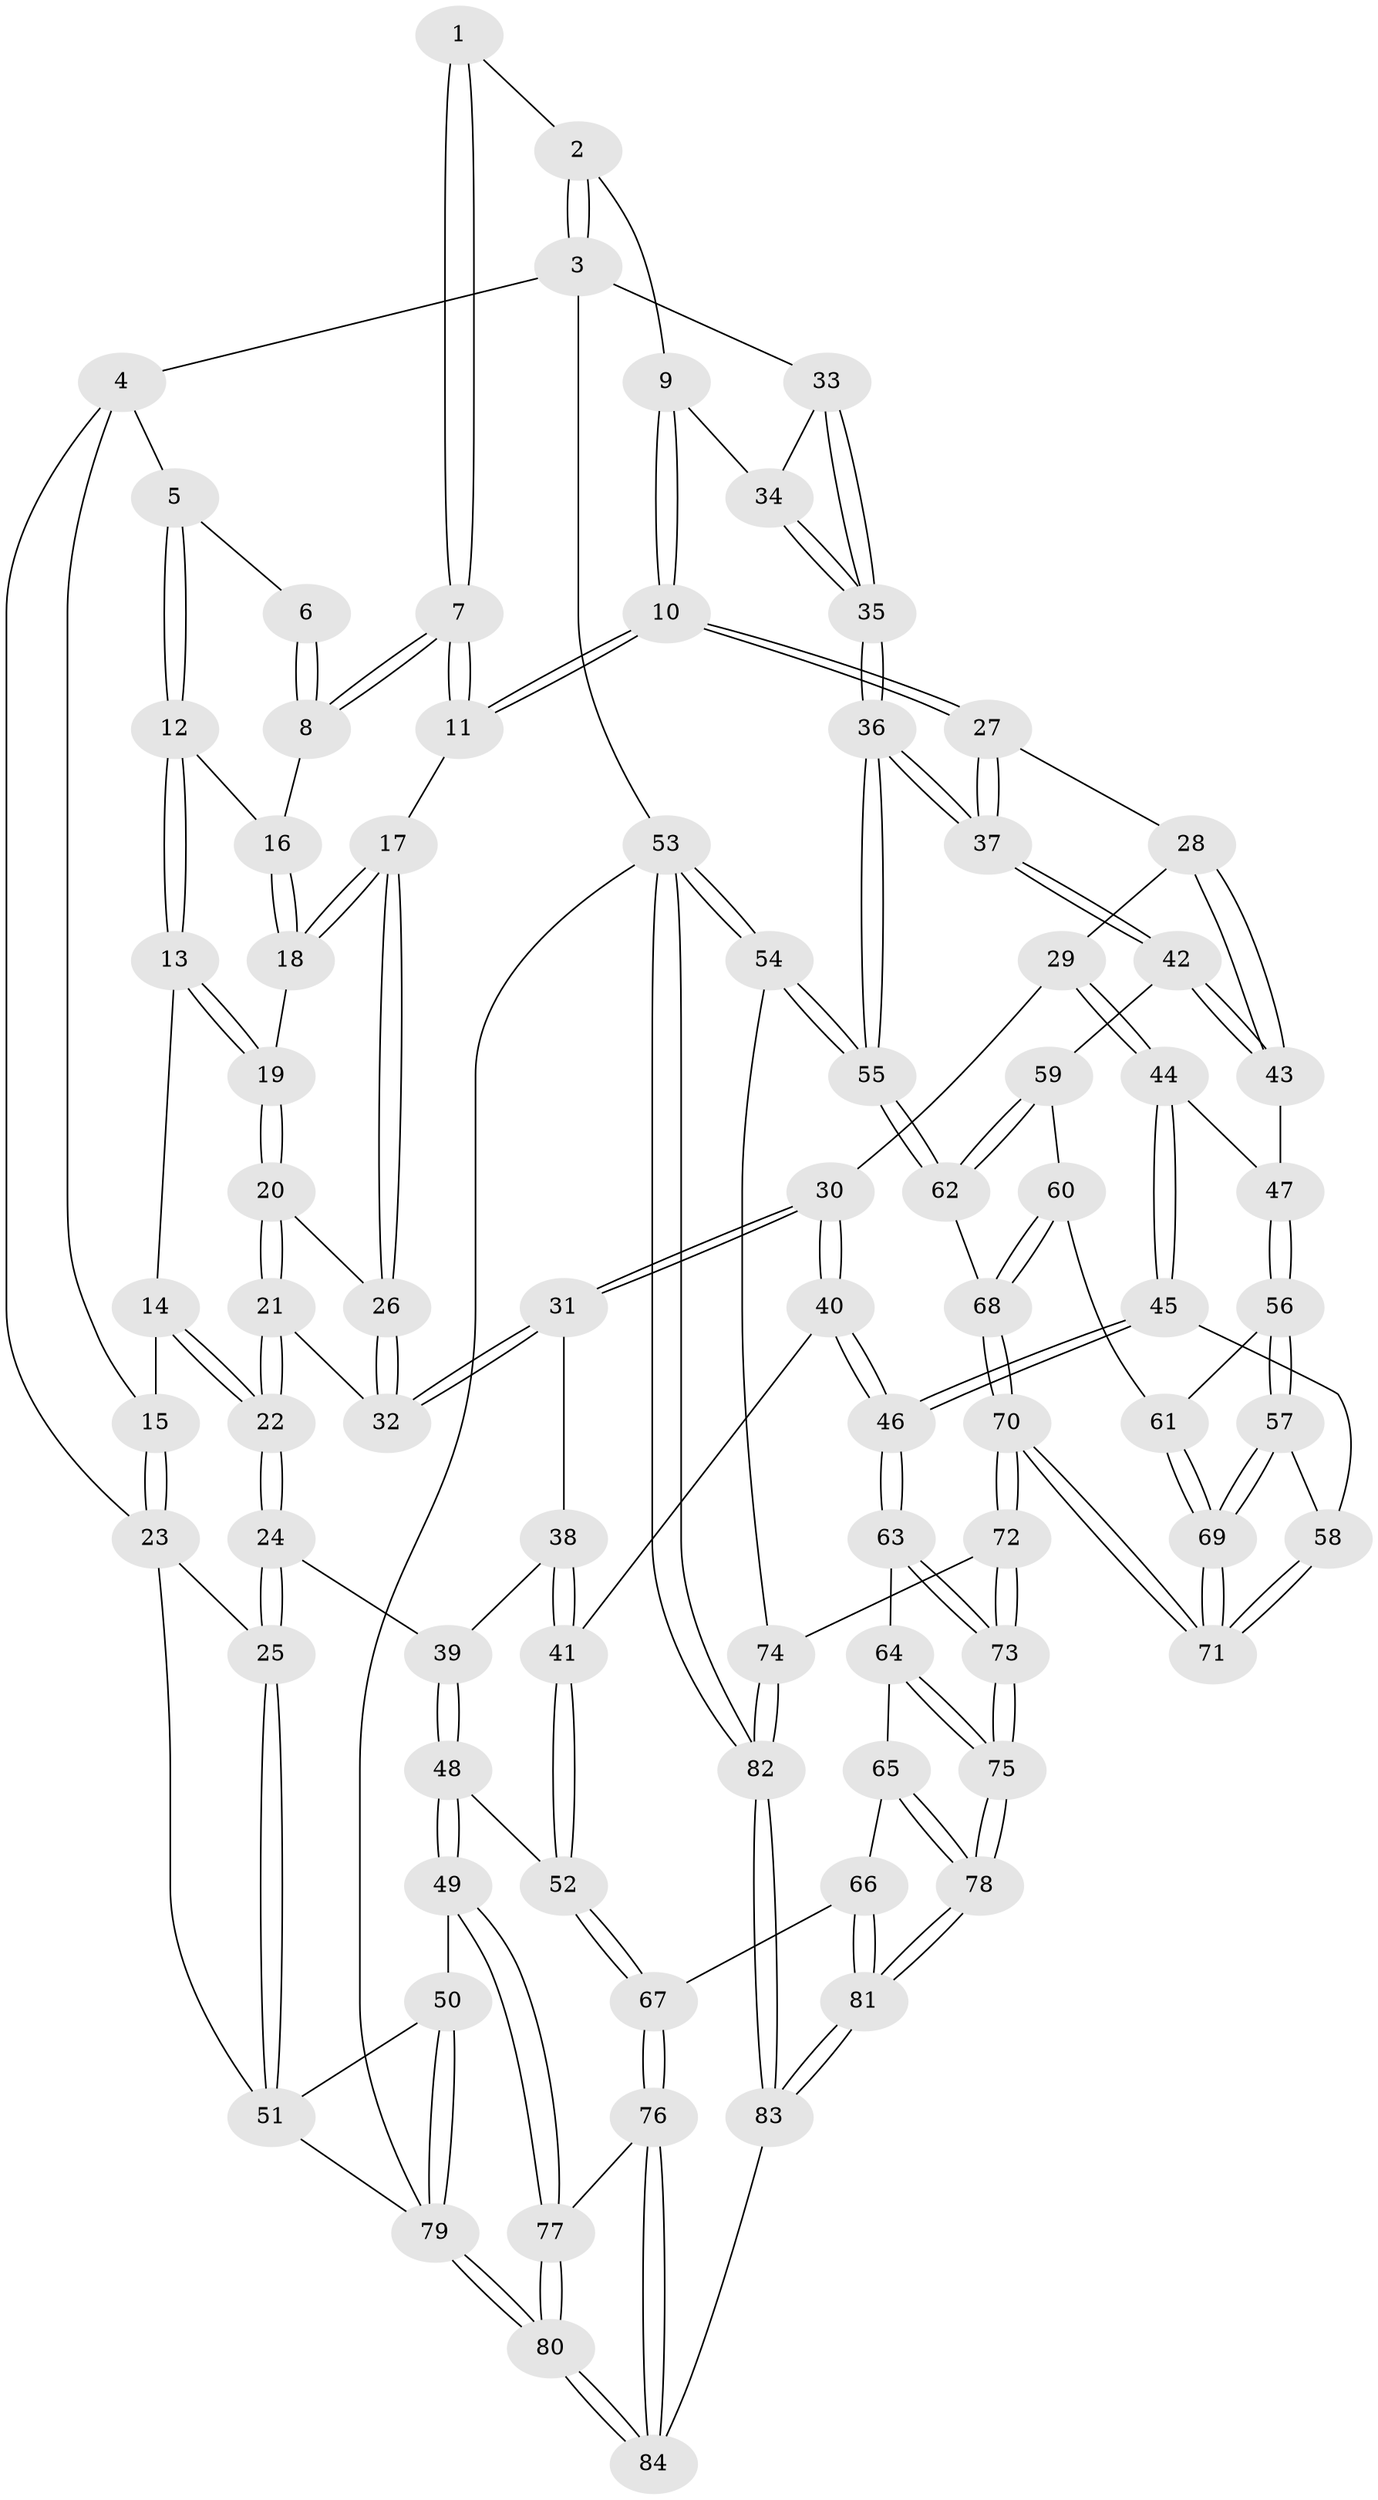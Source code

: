 // Generated by graph-tools (version 1.1) at 2025/11/02/27/25 16:11:53]
// undirected, 84 vertices, 206 edges
graph export_dot {
graph [start="1"]
  node [color=gray90,style=filled];
  1 [pos="+0.5376261573912616+0"];
  2 [pos="+0.7855285789747717+0"];
  3 [pos="+1+0"];
  4 [pos="+0.05677529102932243+0"];
  5 [pos="+0.3339613527500016+0"];
  6 [pos="+0.4963235153890745+0"];
  7 [pos="+0.5738615347217237+0.11505111473043331"];
  8 [pos="+0.46706368262606524+0.11721979311737661"];
  9 [pos="+0.7548828856496517+0.15927423788951692"];
  10 [pos="+0.7157297973796065+0.21843532954878223"];
  11 [pos="+0.5910254435335744+0.14113968453561238"];
  12 [pos="+0.3225948136045329+0.05488231191946196"];
  13 [pos="+0.31661638339899784+0.06924490581517569"];
  14 [pos="+0.20768525073940883+0.13546550120114745"];
  15 [pos="+0.11974200860296046+0.1233777765458143"];
  16 [pos="+0.452972475956014+0.12306544104115957"];
  17 [pos="+0.4692969871942156+0.2237964268357351"];
  18 [pos="+0.4491946315790181+0.1912114572047365"];
  19 [pos="+0.3390927396544563+0.1700879060382867"];
  20 [pos="+0.333676356497407+0.1975584594831801"];
  21 [pos="+0.3058909178140263+0.27040884620700995"];
  22 [pos="+0.23916548969474347+0.317490037782285"];
  23 [pos="+0+0.37205204716108564"];
  24 [pos="+0.20247907788711844+0.372803468824923"];
  25 [pos="+0+0.3929455499299864"];
  26 [pos="+0.4659636040759782+0.25211700405301424"];
  27 [pos="+0.7160342910083755+0.2289065661173338"];
  28 [pos="+0.6647123846065054+0.3494007812117735"];
  29 [pos="+0.6378563327115268+0.37633007671882934"];
  30 [pos="+0.5932461620169163+0.3852802112888649"];
  31 [pos="+0.5031459389750436+0.3569253910971865"];
  32 [pos="+0.46779048958577657+0.3022433127889759"];
  33 [pos="+1+0"];
  34 [pos="+0.8080860980035856+0.1541426757319719"];
  35 [pos="+1+0.28403473786404987"];
  36 [pos="+1+0.40382284001721874"];
  37 [pos="+1+0.40843757259570307"];
  38 [pos="+0.39272450995538905+0.42277366190659404"];
  39 [pos="+0.2736950604018778+0.43382076724933866"];
  40 [pos="+0.4902694524723145+0.601667529158092"];
  41 [pos="+0.4697316157770877+0.6082710994556257"];
  42 [pos="+1+0.46569597131051566"];
  43 [pos="+0.945002290907435+0.47617293473902383"];
  44 [pos="+0.6871221774467016+0.4957252370235469"];
  45 [pos="+0.6439585398851482+0.6603882086083555"];
  46 [pos="+0.6389625048915538+0.6629753171904175"];
  47 [pos="+0.8106643460312023+0.554490098110099"];
  48 [pos="+0.3208905723933341+0.7019682124628268"];
  49 [pos="+0.13918129926283393+0.7384990583225178"];
  50 [pos="+0.11071469414799835+0.7332171573909605"];
  51 [pos="+0+0.6179310741097624"];
  52 [pos="+0.3324729703606585+0.7057428852477647"];
  53 [pos="+1+1"];
  54 [pos="+1+0.977862468168254"];
  55 [pos="+1+0.9651954995700607"];
  56 [pos="+0.7912173463196677+0.6401354997001235"];
  57 [pos="+0.7126685062529833+0.6612176262462629"];
  58 [pos="+0.6547532775259468+0.6618681818474978"];
  59 [pos="+0.937446700991865+0.6309861245429613"];
  60 [pos="+0.8569425004413456+0.6752917281156183"];
  61 [pos="+0.8196064348441642+0.6676135600332475"];
  62 [pos="+0.9588484201543159+0.7633671688520873"];
  63 [pos="+0.6166200307110434+0.7612464175623036"];
  64 [pos="+0.5969479135114204+0.779875302615381"];
  65 [pos="+0.5346927287848164+0.8153730177748792"];
  66 [pos="+0.46457369001270754+0.8310178740318982"];
  67 [pos="+0.4168986306083994+0.8342126063491585"];
  68 [pos="+0.9016014724092917+0.7634973879746745"];
  69 [pos="+0.7902170541482337+0.7906950167584069"];
  70 [pos="+0.7932534819996259+0.8452827277676729"];
  71 [pos="+0.7912374639051707+0.8334883827401978"];
  72 [pos="+0.7884375842600158+0.8590832621407246"];
  73 [pos="+0.7841953349513984+0.8628569502527313"];
  74 [pos="+0.8572102890903684+0.8777800576436922"];
  75 [pos="+0.7181539536600198+1"];
  76 [pos="+0.4013260279053311+0.9486964262308041"];
  77 [pos="+0.1935834957852585+0.9239163636305056"];
  78 [pos="+0.7152711193872077+1"];
  79 [pos="+0+1"];
  80 [pos="+0.08294573375868362+1"];
  81 [pos="+0.709853779828641+1"];
  82 [pos="+1+1"];
  83 [pos="+0.7043908490396051+1"];
  84 [pos="+0.4280155999448422+1"];
  1 -- 2;
  1 -- 7;
  1 -- 7;
  2 -- 3;
  2 -- 3;
  2 -- 9;
  3 -- 4;
  3 -- 33;
  3 -- 53;
  4 -- 5;
  4 -- 15;
  4 -- 23;
  5 -- 6;
  5 -- 12;
  5 -- 12;
  6 -- 8;
  6 -- 8;
  7 -- 8;
  7 -- 8;
  7 -- 11;
  7 -- 11;
  8 -- 16;
  9 -- 10;
  9 -- 10;
  9 -- 34;
  10 -- 11;
  10 -- 11;
  10 -- 27;
  10 -- 27;
  11 -- 17;
  12 -- 13;
  12 -- 13;
  12 -- 16;
  13 -- 14;
  13 -- 19;
  13 -- 19;
  14 -- 15;
  14 -- 22;
  14 -- 22;
  15 -- 23;
  15 -- 23;
  16 -- 18;
  16 -- 18;
  17 -- 18;
  17 -- 18;
  17 -- 26;
  17 -- 26;
  18 -- 19;
  19 -- 20;
  19 -- 20;
  20 -- 21;
  20 -- 21;
  20 -- 26;
  21 -- 22;
  21 -- 22;
  21 -- 32;
  22 -- 24;
  22 -- 24;
  23 -- 25;
  23 -- 51;
  24 -- 25;
  24 -- 25;
  24 -- 39;
  25 -- 51;
  25 -- 51;
  26 -- 32;
  26 -- 32;
  27 -- 28;
  27 -- 37;
  27 -- 37;
  28 -- 29;
  28 -- 43;
  28 -- 43;
  29 -- 30;
  29 -- 44;
  29 -- 44;
  30 -- 31;
  30 -- 31;
  30 -- 40;
  30 -- 40;
  31 -- 32;
  31 -- 32;
  31 -- 38;
  33 -- 34;
  33 -- 35;
  33 -- 35;
  34 -- 35;
  34 -- 35;
  35 -- 36;
  35 -- 36;
  36 -- 37;
  36 -- 37;
  36 -- 55;
  36 -- 55;
  37 -- 42;
  37 -- 42;
  38 -- 39;
  38 -- 41;
  38 -- 41;
  39 -- 48;
  39 -- 48;
  40 -- 41;
  40 -- 46;
  40 -- 46;
  41 -- 52;
  41 -- 52;
  42 -- 43;
  42 -- 43;
  42 -- 59;
  43 -- 47;
  44 -- 45;
  44 -- 45;
  44 -- 47;
  45 -- 46;
  45 -- 46;
  45 -- 58;
  46 -- 63;
  46 -- 63;
  47 -- 56;
  47 -- 56;
  48 -- 49;
  48 -- 49;
  48 -- 52;
  49 -- 50;
  49 -- 77;
  49 -- 77;
  50 -- 51;
  50 -- 79;
  50 -- 79;
  51 -- 79;
  52 -- 67;
  52 -- 67;
  53 -- 54;
  53 -- 54;
  53 -- 82;
  53 -- 82;
  53 -- 79;
  54 -- 55;
  54 -- 55;
  54 -- 74;
  55 -- 62;
  55 -- 62;
  56 -- 57;
  56 -- 57;
  56 -- 61;
  57 -- 58;
  57 -- 69;
  57 -- 69;
  58 -- 71;
  58 -- 71;
  59 -- 60;
  59 -- 62;
  59 -- 62;
  60 -- 61;
  60 -- 68;
  60 -- 68;
  61 -- 69;
  61 -- 69;
  62 -- 68;
  63 -- 64;
  63 -- 73;
  63 -- 73;
  64 -- 65;
  64 -- 75;
  64 -- 75;
  65 -- 66;
  65 -- 78;
  65 -- 78;
  66 -- 67;
  66 -- 81;
  66 -- 81;
  67 -- 76;
  67 -- 76;
  68 -- 70;
  68 -- 70;
  69 -- 71;
  69 -- 71;
  70 -- 71;
  70 -- 71;
  70 -- 72;
  70 -- 72;
  72 -- 73;
  72 -- 73;
  72 -- 74;
  73 -- 75;
  73 -- 75;
  74 -- 82;
  74 -- 82;
  75 -- 78;
  75 -- 78;
  76 -- 77;
  76 -- 84;
  76 -- 84;
  77 -- 80;
  77 -- 80;
  78 -- 81;
  78 -- 81;
  79 -- 80;
  79 -- 80;
  80 -- 84;
  80 -- 84;
  81 -- 83;
  81 -- 83;
  82 -- 83;
  82 -- 83;
  83 -- 84;
}

